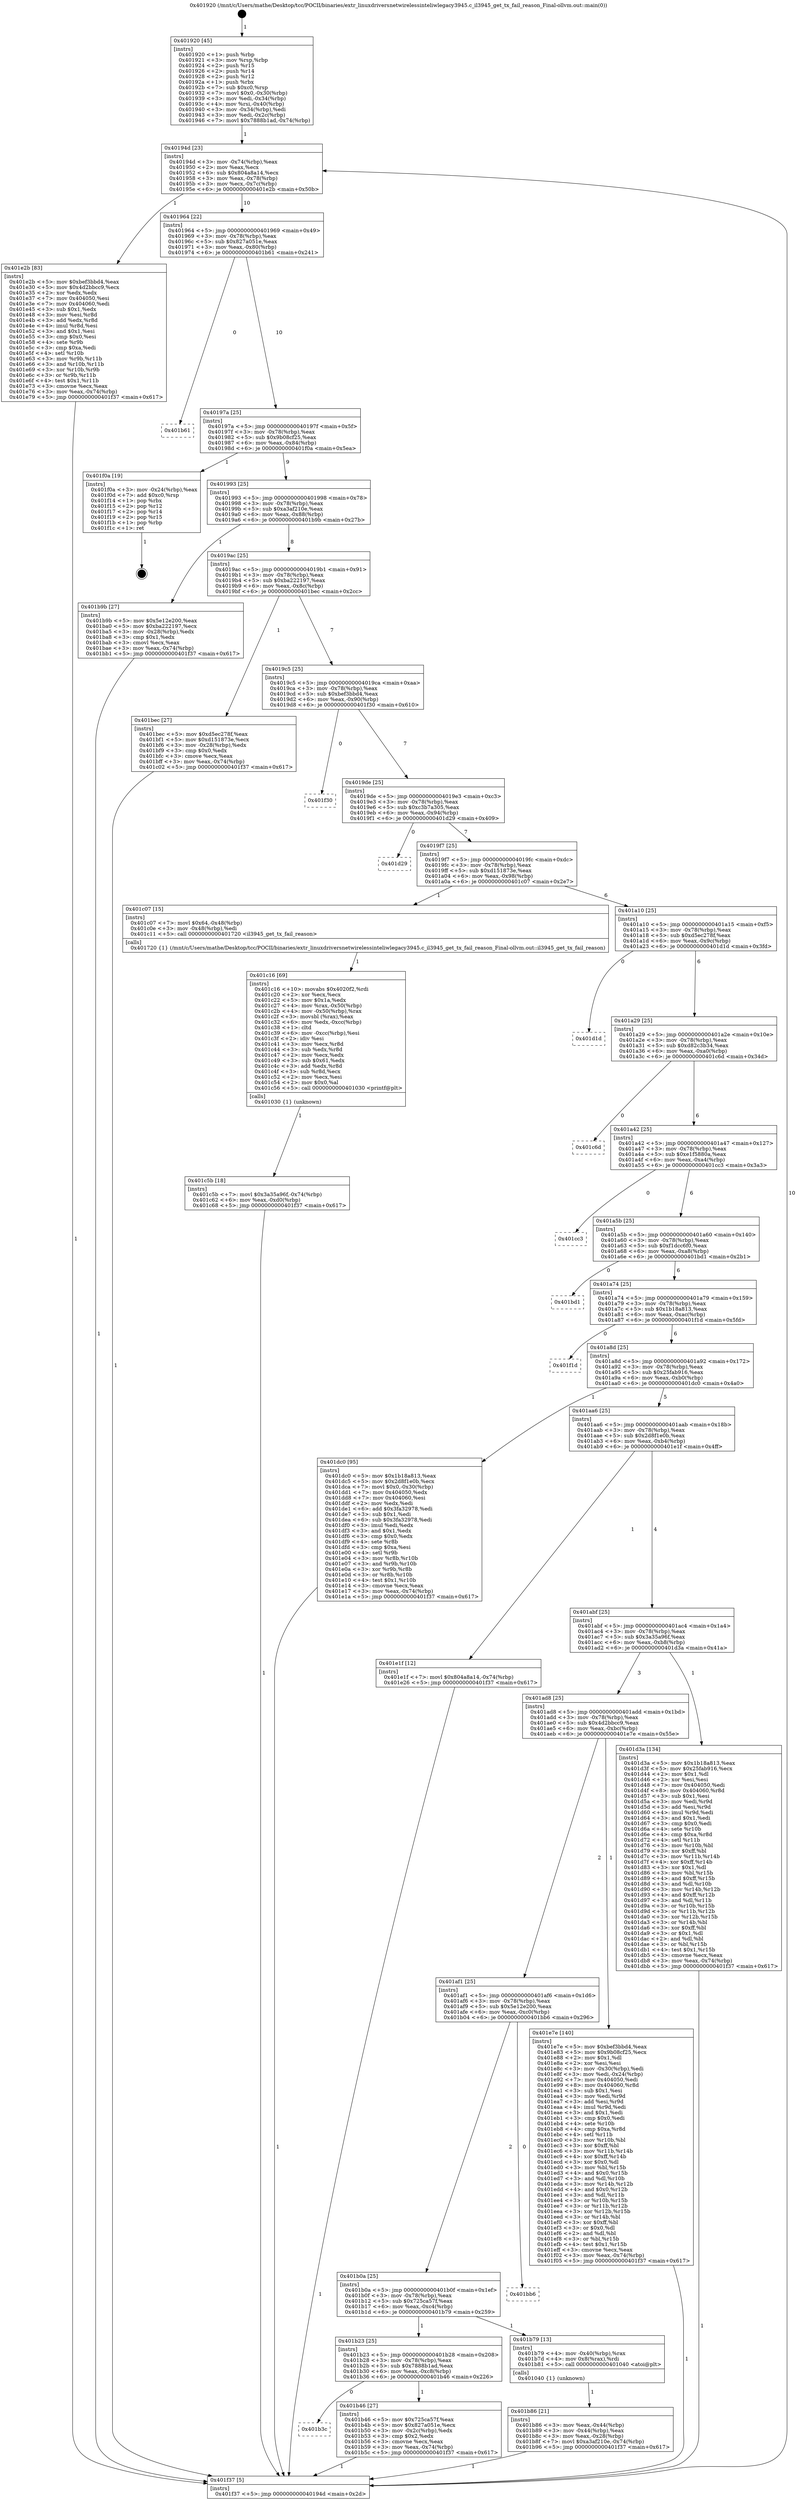 digraph "0x401920" {
  label = "0x401920 (/mnt/c/Users/mathe/Desktop/tcc/POCII/binaries/extr_linuxdriversnetwirelessinteliwlegacy3945.c_il3945_get_tx_fail_reason_Final-ollvm.out::main(0))"
  labelloc = "t"
  node[shape=record]

  Entry [label="",width=0.3,height=0.3,shape=circle,fillcolor=black,style=filled]
  "0x40194d" [label="{
     0x40194d [23]\l
     | [instrs]\l
     &nbsp;&nbsp;0x40194d \<+3\>: mov -0x74(%rbp),%eax\l
     &nbsp;&nbsp;0x401950 \<+2\>: mov %eax,%ecx\l
     &nbsp;&nbsp;0x401952 \<+6\>: sub $0x804a8a14,%ecx\l
     &nbsp;&nbsp;0x401958 \<+3\>: mov %eax,-0x78(%rbp)\l
     &nbsp;&nbsp;0x40195b \<+3\>: mov %ecx,-0x7c(%rbp)\l
     &nbsp;&nbsp;0x40195e \<+6\>: je 0000000000401e2b \<main+0x50b\>\l
  }"]
  "0x401e2b" [label="{
     0x401e2b [83]\l
     | [instrs]\l
     &nbsp;&nbsp;0x401e2b \<+5\>: mov $0xbef3bbd4,%eax\l
     &nbsp;&nbsp;0x401e30 \<+5\>: mov $0x4d2bbcc9,%ecx\l
     &nbsp;&nbsp;0x401e35 \<+2\>: xor %edx,%edx\l
     &nbsp;&nbsp;0x401e37 \<+7\>: mov 0x404050,%esi\l
     &nbsp;&nbsp;0x401e3e \<+7\>: mov 0x404060,%edi\l
     &nbsp;&nbsp;0x401e45 \<+3\>: sub $0x1,%edx\l
     &nbsp;&nbsp;0x401e48 \<+3\>: mov %esi,%r8d\l
     &nbsp;&nbsp;0x401e4b \<+3\>: add %edx,%r8d\l
     &nbsp;&nbsp;0x401e4e \<+4\>: imul %r8d,%esi\l
     &nbsp;&nbsp;0x401e52 \<+3\>: and $0x1,%esi\l
     &nbsp;&nbsp;0x401e55 \<+3\>: cmp $0x0,%esi\l
     &nbsp;&nbsp;0x401e58 \<+4\>: sete %r9b\l
     &nbsp;&nbsp;0x401e5c \<+3\>: cmp $0xa,%edi\l
     &nbsp;&nbsp;0x401e5f \<+4\>: setl %r10b\l
     &nbsp;&nbsp;0x401e63 \<+3\>: mov %r9b,%r11b\l
     &nbsp;&nbsp;0x401e66 \<+3\>: and %r10b,%r11b\l
     &nbsp;&nbsp;0x401e69 \<+3\>: xor %r10b,%r9b\l
     &nbsp;&nbsp;0x401e6c \<+3\>: or %r9b,%r11b\l
     &nbsp;&nbsp;0x401e6f \<+4\>: test $0x1,%r11b\l
     &nbsp;&nbsp;0x401e73 \<+3\>: cmovne %ecx,%eax\l
     &nbsp;&nbsp;0x401e76 \<+3\>: mov %eax,-0x74(%rbp)\l
     &nbsp;&nbsp;0x401e79 \<+5\>: jmp 0000000000401f37 \<main+0x617\>\l
  }"]
  "0x401964" [label="{
     0x401964 [22]\l
     | [instrs]\l
     &nbsp;&nbsp;0x401964 \<+5\>: jmp 0000000000401969 \<main+0x49\>\l
     &nbsp;&nbsp;0x401969 \<+3\>: mov -0x78(%rbp),%eax\l
     &nbsp;&nbsp;0x40196c \<+5\>: sub $0x827a051e,%eax\l
     &nbsp;&nbsp;0x401971 \<+3\>: mov %eax,-0x80(%rbp)\l
     &nbsp;&nbsp;0x401974 \<+6\>: je 0000000000401b61 \<main+0x241\>\l
  }"]
  Exit [label="",width=0.3,height=0.3,shape=circle,fillcolor=black,style=filled,peripheries=2]
  "0x401b61" [label="{
     0x401b61\l
  }", style=dashed]
  "0x40197a" [label="{
     0x40197a [25]\l
     | [instrs]\l
     &nbsp;&nbsp;0x40197a \<+5\>: jmp 000000000040197f \<main+0x5f\>\l
     &nbsp;&nbsp;0x40197f \<+3\>: mov -0x78(%rbp),%eax\l
     &nbsp;&nbsp;0x401982 \<+5\>: sub $0x9b08cf25,%eax\l
     &nbsp;&nbsp;0x401987 \<+6\>: mov %eax,-0x84(%rbp)\l
     &nbsp;&nbsp;0x40198d \<+6\>: je 0000000000401f0a \<main+0x5ea\>\l
  }"]
  "0x401c5b" [label="{
     0x401c5b [18]\l
     | [instrs]\l
     &nbsp;&nbsp;0x401c5b \<+7\>: movl $0x3a35a96f,-0x74(%rbp)\l
     &nbsp;&nbsp;0x401c62 \<+6\>: mov %eax,-0xd0(%rbp)\l
     &nbsp;&nbsp;0x401c68 \<+5\>: jmp 0000000000401f37 \<main+0x617\>\l
  }"]
  "0x401f0a" [label="{
     0x401f0a [19]\l
     | [instrs]\l
     &nbsp;&nbsp;0x401f0a \<+3\>: mov -0x24(%rbp),%eax\l
     &nbsp;&nbsp;0x401f0d \<+7\>: add $0xc0,%rsp\l
     &nbsp;&nbsp;0x401f14 \<+1\>: pop %rbx\l
     &nbsp;&nbsp;0x401f15 \<+2\>: pop %r12\l
     &nbsp;&nbsp;0x401f17 \<+2\>: pop %r14\l
     &nbsp;&nbsp;0x401f19 \<+2\>: pop %r15\l
     &nbsp;&nbsp;0x401f1b \<+1\>: pop %rbp\l
     &nbsp;&nbsp;0x401f1c \<+1\>: ret\l
  }"]
  "0x401993" [label="{
     0x401993 [25]\l
     | [instrs]\l
     &nbsp;&nbsp;0x401993 \<+5\>: jmp 0000000000401998 \<main+0x78\>\l
     &nbsp;&nbsp;0x401998 \<+3\>: mov -0x78(%rbp),%eax\l
     &nbsp;&nbsp;0x40199b \<+5\>: sub $0xa3af210e,%eax\l
     &nbsp;&nbsp;0x4019a0 \<+6\>: mov %eax,-0x88(%rbp)\l
     &nbsp;&nbsp;0x4019a6 \<+6\>: je 0000000000401b9b \<main+0x27b\>\l
  }"]
  "0x401c16" [label="{
     0x401c16 [69]\l
     | [instrs]\l
     &nbsp;&nbsp;0x401c16 \<+10\>: movabs $0x4020f2,%rdi\l
     &nbsp;&nbsp;0x401c20 \<+2\>: xor %ecx,%ecx\l
     &nbsp;&nbsp;0x401c22 \<+5\>: mov $0x1a,%edx\l
     &nbsp;&nbsp;0x401c27 \<+4\>: mov %rax,-0x50(%rbp)\l
     &nbsp;&nbsp;0x401c2b \<+4\>: mov -0x50(%rbp),%rax\l
     &nbsp;&nbsp;0x401c2f \<+3\>: movsbl (%rax),%eax\l
     &nbsp;&nbsp;0x401c32 \<+6\>: mov %edx,-0xcc(%rbp)\l
     &nbsp;&nbsp;0x401c38 \<+1\>: cltd\l
     &nbsp;&nbsp;0x401c39 \<+6\>: mov -0xcc(%rbp),%esi\l
     &nbsp;&nbsp;0x401c3f \<+2\>: idiv %esi\l
     &nbsp;&nbsp;0x401c41 \<+3\>: mov %ecx,%r8d\l
     &nbsp;&nbsp;0x401c44 \<+3\>: sub %edx,%r8d\l
     &nbsp;&nbsp;0x401c47 \<+2\>: mov %ecx,%edx\l
     &nbsp;&nbsp;0x401c49 \<+3\>: sub $0x61,%edx\l
     &nbsp;&nbsp;0x401c4c \<+3\>: add %edx,%r8d\l
     &nbsp;&nbsp;0x401c4f \<+3\>: sub %r8d,%ecx\l
     &nbsp;&nbsp;0x401c52 \<+2\>: mov %ecx,%esi\l
     &nbsp;&nbsp;0x401c54 \<+2\>: mov $0x0,%al\l
     &nbsp;&nbsp;0x401c56 \<+5\>: call 0000000000401030 \<printf@plt\>\l
     | [calls]\l
     &nbsp;&nbsp;0x401030 \{1\} (unknown)\l
  }"]
  "0x401b9b" [label="{
     0x401b9b [27]\l
     | [instrs]\l
     &nbsp;&nbsp;0x401b9b \<+5\>: mov $0x5e12e200,%eax\l
     &nbsp;&nbsp;0x401ba0 \<+5\>: mov $0xba222197,%ecx\l
     &nbsp;&nbsp;0x401ba5 \<+3\>: mov -0x28(%rbp),%edx\l
     &nbsp;&nbsp;0x401ba8 \<+3\>: cmp $0x1,%edx\l
     &nbsp;&nbsp;0x401bab \<+3\>: cmovl %ecx,%eax\l
     &nbsp;&nbsp;0x401bae \<+3\>: mov %eax,-0x74(%rbp)\l
     &nbsp;&nbsp;0x401bb1 \<+5\>: jmp 0000000000401f37 \<main+0x617\>\l
  }"]
  "0x4019ac" [label="{
     0x4019ac [25]\l
     | [instrs]\l
     &nbsp;&nbsp;0x4019ac \<+5\>: jmp 00000000004019b1 \<main+0x91\>\l
     &nbsp;&nbsp;0x4019b1 \<+3\>: mov -0x78(%rbp),%eax\l
     &nbsp;&nbsp;0x4019b4 \<+5\>: sub $0xba222197,%eax\l
     &nbsp;&nbsp;0x4019b9 \<+6\>: mov %eax,-0x8c(%rbp)\l
     &nbsp;&nbsp;0x4019bf \<+6\>: je 0000000000401bec \<main+0x2cc\>\l
  }"]
  "0x401b86" [label="{
     0x401b86 [21]\l
     | [instrs]\l
     &nbsp;&nbsp;0x401b86 \<+3\>: mov %eax,-0x44(%rbp)\l
     &nbsp;&nbsp;0x401b89 \<+3\>: mov -0x44(%rbp),%eax\l
     &nbsp;&nbsp;0x401b8c \<+3\>: mov %eax,-0x28(%rbp)\l
     &nbsp;&nbsp;0x401b8f \<+7\>: movl $0xa3af210e,-0x74(%rbp)\l
     &nbsp;&nbsp;0x401b96 \<+5\>: jmp 0000000000401f37 \<main+0x617\>\l
  }"]
  "0x401bec" [label="{
     0x401bec [27]\l
     | [instrs]\l
     &nbsp;&nbsp;0x401bec \<+5\>: mov $0xd5ec278f,%eax\l
     &nbsp;&nbsp;0x401bf1 \<+5\>: mov $0xd151873e,%ecx\l
     &nbsp;&nbsp;0x401bf6 \<+3\>: mov -0x28(%rbp),%edx\l
     &nbsp;&nbsp;0x401bf9 \<+3\>: cmp $0x0,%edx\l
     &nbsp;&nbsp;0x401bfc \<+3\>: cmove %ecx,%eax\l
     &nbsp;&nbsp;0x401bff \<+3\>: mov %eax,-0x74(%rbp)\l
     &nbsp;&nbsp;0x401c02 \<+5\>: jmp 0000000000401f37 \<main+0x617\>\l
  }"]
  "0x4019c5" [label="{
     0x4019c5 [25]\l
     | [instrs]\l
     &nbsp;&nbsp;0x4019c5 \<+5\>: jmp 00000000004019ca \<main+0xaa\>\l
     &nbsp;&nbsp;0x4019ca \<+3\>: mov -0x78(%rbp),%eax\l
     &nbsp;&nbsp;0x4019cd \<+5\>: sub $0xbef3bbd4,%eax\l
     &nbsp;&nbsp;0x4019d2 \<+6\>: mov %eax,-0x90(%rbp)\l
     &nbsp;&nbsp;0x4019d8 \<+6\>: je 0000000000401f30 \<main+0x610\>\l
  }"]
  "0x401920" [label="{
     0x401920 [45]\l
     | [instrs]\l
     &nbsp;&nbsp;0x401920 \<+1\>: push %rbp\l
     &nbsp;&nbsp;0x401921 \<+3\>: mov %rsp,%rbp\l
     &nbsp;&nbsp;0x401924 \<+2\>: push %r15\l
     &nbsp;&nbsp;0x401926 \<+2\>: push %r14\l
     &nbsp;&nbsp;0x401928 \<+2\>: push %r12\l
     &nbsp;&nbsp;0x40192a \<+1\>: push %rbx\l
     &nbsp;&nbsp;0x40192b \<+7\>: sub $0xc0,%rsp\l
     &nbsp;&nbsp;0x401932 \<+7\>: movl $0x0,-0x30(%rbp)\l
     &nbsp;&nbsp;0x401939 \<+3\>: mov %edi,-0x34(%rbp)\l
     &nbsp;&nbsp;0x40193c \<+4\>: mov %rsi,-0x40(%rbp)\l
     &nbsp;&nbsp;0x401940 \<+3\>: mov -0x34(%rbp),%edi\l
     &nbsp;&nbsp;0x401943 \<+3\>: mov %edi,-0x2c(%rbp)\l
     &nbsp;&nbsp;0x401946 \<+7\>: movl $0x7888b1ad,-0x74(%rbp)\l
  }"]
  "0x401f30" [label="{
     0x401f30\l
  }", style=dashed]
  "0x4019de" [label="{
     0x4019de [25]\l
     | [instrs]\l
     &nbsp;&nbsp;0x4019de \<+5\>: jmp 00000000004019e3 \<main+0xc3\>\l
     &nbsp;&nbsp;0x4019e3 \<+3\>: mov -0x78(%rbp),%eax\l
     &nbsp;&nbsp;0x4019e6 \<+5\>: sub $0xc3b7a305,%eax\l
     &nbsp;&nbsp;0x4019eb \<+6\>: mov %eax,-0x94(%rbp)\l
     &nbsp;&nbsp;0x4019f1 \<+6\>: je 0000000000401d29 \<main+0x409\>\l
  }"]
  "0x401f37" [label="{
     0x401f37 [5]\l
     | [instrs]\l
     &nbsp;&nbsp;0x401f37 \<+5\>: jmp 000000000040194d \<main+0x2d\>\l
  }"]
  "0x401d29" [label="{
     0x401d29\l
  }", style=dashed]
  "0x4019f7" [label="{
     0x4019f7 [25]\l
     | [instrs]\l
     &nbsp;&nbsp;0x4019f7 \<+5\>: jmp 00000000004019fc \<main+0xdc\>\l
     &nbsp;&nbsp;0x4019fc \<+3\>: mov -0x78(%rbp),%eax\l
     &nbsp;&nbsp;0x4019ff \<+5\>: sub $0xd151873e,%eax\l
     &nbsp;&nbsp;0x401a04 \<+6\>: mov %eax,-0x98(%rbp)\l
     &nbsp;&nbsp;0x401a0a \<+6\>: je 0000000000401c07 \<main+0x2e7\>\l
  }"]
  "0x401b3c" [label="{
     0x401b3c\l
  }", style=dashed]
  "0x401c07" [label="{
     0x401c07 [15]\l
     | [instrs]\l
     &nbsp;&nbsp;0x401c07 \<+7\>: movl $0x64,-0x48(%rbp)\l
     &nbsp;&nbsp;0x401c0e \<+3\>: mov -0x48(%rbp),%edi\l
     &nbsp;&nbsp;0x401c11 \<+5\>: call 0000000000401720 \<il3945_get_tx_fail_reason\>\l
     | [calls]\l
     &nbsp;&nbsp;0x401720 \{1\} (/mnt/c/Users/mathe/Desktop/tcc/POCII/binaries/extr_linuxdriversnetwirelessinteliwlegacy3945.c_il3945_get_tx_fail_reason_Final-ollvm.out::il3945_get_tx_fail_reason)\l
  }"]
  "0x401a10" [label="{
     0x401a10 [25]\l
     | [instrs]\l
     &nbsp;&nbsp;0x401a10 \<+5\>: jmp 0000000000401a15 \<main+0xf5\>\l
     &nbsp;&nbsp;0x401a15 \<+3\>: mov -0x78(%rbp),%eax\l
     &nbsp;&nbsp;0x401a18 \<+5\>: sub $0xd5ec278f,%eax\l
     &nbsp;&nbsp;0x401a1d \<+6\>: mov %eax,-0x9c(%rbp)\l
     &nbsp;&nbsp;0x401a23 \<+6\>: je 0000000000401d1d \<main+0x3fd\>\l
  }"]
  "0x401b46" [label="{
     0x401b46 [27]\l
     | [instrs]\l
     &nbsp;&nbsp;0x401b46 \<+5\>: mov $0x725ca57f,%eax\l
     &nbsp;&nbsp;0x401b4b \<+5\>: mov $0x827a051e,%ecx\l
     &nbsp;&nbsp;0x401b50 \<+3\>: mov -0x2c(%rbp),%edx\l
     &nbsp;&nbsp;0x401b53 \<+3\>: cmp $0x2,%edx\l
     &nbsp;&nbsp;0x401b56 \<+3\>: cmovne %ecx,%eax\l
     &nbsp;&nbsp;0x401b59 \<+3\>: mov %eax,-0x74(%rbp)\l
     &nbsp;&nbsp;0x401b5c \<+5\>: jmp 0000000000401f37 \<main+0x617\>\l
  }"]
  "0x401d1d" [label="{
     0x401d1d\l
  }", style=dashed]
  "0x401a29" [label="{
     0x401a29 [25]\l
     | [instrs]\l
     &nbsp;&nbsp;0x401a29 \<+5\>: jmp 0000000000401a2e \<main+0x10e\>\l
     &nbsp;&nbsp;0x401a2e \<+3\>: mov -0x78(%rbp),%eax\l
     &nbsp;&nbsp;0x401a31 \<+5\>: sub $0xd82c3b34,%eax\l
     &nbsp;&nbsp;0x401a36 \<+6\>: mov %eax,-0xa0(%rbp)\l
     &nbsp;&nbsp;0x401a3c \<+6\>: je 0000000000401c6d \<main+0x34d\>\l
  }"]
  "0x401b23" [label="{
     0x401b23 [25]\l
     | [instrs]\l
     &nbsp;&nbsp;0x401b23 \<+5\>: jmp 0000000000401b28 \<main+0x208\>\l
     &nbsp;&nbsp;0x401b28 \<+3\>: mov -0x78(%rbp),%eax\l
     &nbsp;&nbsp;0x401b2b \<+5\>: sub $0x7888b1ad,%eax\l
     &nbsp;&nbsp;0x401b30 \<+6\>: mov %eax,-0xc8(%rbp)\l
     &nbsp;&nbsp;0x401b36 \<+6\>: je 0000000000401b46 \<main+0x226\>\l
  }"]
  "0x401c6d" [label="{
     0x401c6d\l
  }", style=dashed]
  "0x401a42" [label="{
     0x401a42 [25]\l
     | [instrs]\l
     &nbsp;&nbsp;0x401a42 \<+5\>: jmp 0000000000401a47 \<main+0x127\>\l
     &nbsp;&nbsp;0x401a47 \<+3\>: mov -0x78(%rbp),%eax\l
     &nbsp;&nbsp;0x401a4a \<+5\>: sub $0xe1f5880a,%eax\l
     &nbsp;&nbsp;0x401a4f \<+6\>: mov %eax,-0xa4(%rbp)\l
     &nbsp;&nbsp;0x401a55 \<+6\>: je 0000000000401cc3 \<main+0x3a3\>\l
  }"]
  "0x401b79" [label="{
     0x401b79 [13]\l
     | [instrs]\l
     &nbsp;&nbsp;0x401b79 \<+4\>: mov -0x40(%rbp),%rax\l
     &nbsp;&nbsp;0x401b7d \<+4\>: mov 0x8(%rax),%rdi\l
     &nbsp;&nbsp;0x401b81 \<+5\>: call 0000000000401040 \<atoi@plt\>\l
     | [calls]\l
     &nbsp;&nbsp;0x401040 \{1\} (unknown)\l
  }"]
  "0x401cc3" [label="{
     0x401cc3\l
  }", style=dashed]
  "0x401a5b" [label="{
     0x401a5b [25]\l
     | [instrs]\l
     &nbsp;&nbsp;0x401a5b \<+5\>: jmp 0000000000401a60 \<main+0x140\>\l
     &nbsp;&nbsp;0x401a60 \<+3\>: mov -0x78(%rbp),%eax\l
     &nbsp;&nbsp;0x401a63 \<+5\>: sub $0xf1dcc6f0,%eax\l
     &nbsp;&nbsp;0x401a68 \<+6\>: mov %eax,-0xa8(%rbp)\l
     &nbsp;&nbsp;0x401a6e \<+6\>: je 0000000000401bd1 \<main+0x2b1\>\l
  }"]
  "0x401b0a" [label="{
     0x401b0a [25]\l
     | [instrs]\l
     &nbsp;&nbsp;0x401b0a \<+5\>: jmp 0000000000401b0f \<main+0x1ef\>\l
     &nbsp;&nbsp;0x401b0f \<+3\>: mov -0x78(%rbp),%eax\l
     &nbsp;&nbsp;0x401b12 \<+5\>: sub $0x725ca57f,%eax\l
     &nbsp;&nbsp;0x401b17 \<+6\>: mov %eax,-0xc4(%rbp)\l
     &nbsp;&nbsp;0x401b1d \<+6\>: je 0000000000401b79 \<main+0x259\>\l
  }"]
  "0x401bd1" [label="{
     0x401bd1\l
  }", style=dashed]
  "0x401a74" [label="{
     0x401a74 [25]\l
     | [instrs]\l
     &nbsp;&nbsp;0x401a74 \<+5\>: jmp 0000000000401a79 \<main+0x159\>\l
     &nbsp;&nbsp;0x401a79 \<+3\>: mov -0x78(%rbp),%eax\l
     &nbsp;&nbsp;0x401a7c \<+5\>: sub $0x1b18a813,%eax\l
     &nbsp;&nbsp;0x401a81 \<+6\>: mov %eax,-0xac(%rbp)\l
     &nbsp;&nbsp;0x401a87 \<+6\>: je 0000000000401f1d \<main+0x5fd\>\l
  }"]
  "0x401bb6" [label="{
     0x401bb6\l
  }", style=dashed]
  "0x401f1d" [label="{
     0x401f1d\l
  }", style=dashed]
  "0x401a8d" [label="{
     0x401a8d [25]\l
     | [instrs]\l
     &nbsp;&nbsp;0x401a8d \<+5\>: jmp 0000000000401a92 \<main+0x172\>\l
     &nbsp;&nbsp;0x401a92 \<+3\>: mov -0x78(%rbp),%eax\l
     &nbsp;&nbsp;0x401a95 \<+5\>: sub $0x25fab916,%eax\l
     &nbsp;&nbsp;0x401a9a \<+6\>: mov %eax,-0xb0(%rbp)\l
     &nbsp;&nbsp;0x401aa0 \<+6\>: je 0000000000401dc0 \<main+0x4a0\>\l
  }"]
  "0x401af1" [label="{
     0x401af1 [25]\l
     | [instrs]\l
     &nbsp;&nbsp;0x401af1 \<+5\>: jmp 0000000000401af6 \<main+0x1d6\>\l
     &nbsp;&nbsp;0x401af6 \<+3\>: mov -0x78(%rbp),%eax\l
     &nbsp;&nbsp;0x401af9 \<+5\>: sub $0x5e12e200,%eax\l
     &nbsp;&nbsp;0x401afe \<+6\>: mov %eax,-0xc0(%rbp)\l
     &nbsp;&nbsp;0x401b04 \<+6\>: je 0000000000401bb6 \<main+0x296\>\l
  }"]
  "0x401dc0" [label="{
     0x401dc0 [95]\l
     | [instrs]\l
     &nbsp;&nbsp;0x401dc0 \<+5\>: mov $0x1b18a813,%eax\l
     &nbsp;&nbsp;0x401dc5 \<+5\>: mov $0x2d8f1e0b,%ecx\l
     &nbsp;&nbsp;0x401dca \<+7\>: movl $0x0,-0x30(%rbp)\l
     &nbsp;&nbsp;0x401dd1 \<+7\>: mov 0x404050,%edx\l
     &nbsp;&nbsp;0x401dd8 \<+7\>: mov 0x404060,%esi\l
     &nbsp;&nbsp;0x401ddf \<+2\>: mov %edx,%edi\l
     &nbsp;&nbsp;0x401de1 \<+6\>: add $0x3fa32978,%edi\l
     &nbsp;&nbsp;0x401de7 \<+3\>: sub $0x1,%edi\l
     &nbsp;&nbsp;0x401dea \<+6\>: sub $0x3fa32978,%edi\l
     &nbsp;&nbsp;0x401df0 \<+3\>: imul %edi,%edx\l
     &nbsp;&nbsp;0x401df3 \<+3\>: and $0x1,%edx\l
     &nbsp;&nbsp;0x401df6 \<+3\>: cmp $0x0,%edx\l
     &nbsp;&nbsp;0x401df9 \<+4\>: sete %r8b\l
     &nbsp;&nbsp;0x401dfd \<+3\>: cmp $0xa,%esi\l
     &nbsp;&nbsp;0x401e00 \<+4\>: setl %r9b\l
     &nbsp;&nbsp;0x401e04 \<+3\>: mov %r8b,%r10b\l
     &nbsp;&nbsp;0x401e07 \<+3\>: and %r9b,%r10b\l
     &nbsp;&nbsp;0x401e0a \<+3\>: xor %r9b,%r8b\l
     &nbsp;&nbsp;0x401e0d \<+3\>: or %r8b,%r10b\l
     &nbsp;&nbsp;0x401e10 \<+4\>: test $0x1,%r10b\l
     &nbsp;&nbsp;0x401e14 \<+3\>: cmovne %ecx,%eax\l
     &nbsp;&nbsp;0x401e17 \<+3\>: mov %eax,-0x74(%rbp)\l
     &nbsp;&nbsp;0x401e1a \<+5\>: jmp 0000000000401f37 \<main+0x617\>\l
  }"]
  "0x401aa6" [label="{
     0x401aa6 [25]\l
     | [instrs]\l
     &nbsp;&nbsp;0x401aa6 \<+5\>: jmp 0000000000401aab \<main+0x18b\>\l
     &nbsp;&nbsp;0x401aab \<+3\>: mov -0x78(%rbp),%eax\l
     &nbsp;&nbsp;0x401aae \<+5\>: sub $0x2d8f1e0b,%eax\l
     &nbsp;&nbsp;0x401ab3 \<+6\>: mov %eax,-0xb4(%rbp)\l
     &nbsp;&nbsp;0x401ab9 \<+6\>: je 0000000000401e1f \<main+0x4ff\>\l
  }"]
  "0x401e7e" [label="{
     0x401e7e [140]\l
     | [instrs]\l
     &nbsp;&nbsp;0x401e7e \<+5\>: mov $0xbef3bbd4,%eax\l
     &nbsp;&nbsp;0x401e83 \<+5\>: mov $0x9b08cf25,%ecx\l
     &nbsp;&nbsp;0x401e88 \<+2\>: mov $0x1,%dl\l
     &nbsp;&nbsp;0x401e8a \<+2\>: xor %esi,%esi\l
     &nbsp;&nbsp;0x401e8c \<+3\>: mov -0x30(%rbp),%edi\l
     &nbsp;&nbsp;0x401e8f \<+3\>: mov %edi,-0x24(%rbp)\l
     &nbsp;&nbsp;0x401e92 \<+7\>: mov 0x404050,%edi\l
     &nbsp;&nbsp;0x401e99 \<+8\>: mov 0x404060,%r8d\l
     &nbsp;&nbsp;0x401ea1 \<+3\>: sub $0x1,%esi\l
     &nbsp;&nbsp;0x401ea4 \<+3\>: mov %edi,%r9d\l
     &nbsp;&nbsp;0x401ea7 \<+3\>: add %esi,%r9d\l
     &nbsp;&nbsp;0x401eaa \<+4\>: imul %r9d,%edi\l
     &nbsp;&nbsp;0x401eae \<+3\>: and $0x1,%edi\l
     &nbsp;&nbsp;0x401eb1 \<+3\>: cmp $0x0,%edi\l
     &nbsp;&nbsp;0x401eb4 \<+4\>: sete %r10b\l
     &nbsp;&nbsp;0x401eb8 \<+4\>: cmp $0xa,%r8d\l
     &nbsp;&nbsp;0x401ebc \<+4\>: setl %r11b\l
     &nbsp;&nbsp;0x401ec0 \<+3\>: mov %r10b,%bl\l
     &nbsp;&nbsp;0x401ec3 \<+3\>: xor $0xff,%bl\l
     &nbsp;&nbsp;0x401ec6 \<+3\>: mov %r11b,%r14b\l
     &nbsp;&nbsp;0x401ec9 \<+4\>: xor $0xff,%r14b\l
     &nbsp;&nbsp;0x401ecd \<+3\>: xor $0x0,%dl\l
     &nbsp;&nbsp;0x401ed0 \<+3\>: mov %bl,%r15b\l
     &nbsp;&nbsp;0x401ed3 \<+4\>: and $0x0,%r15b\l
     &nbsp;&nbsp;0x401ed7 \<+3\>: and %dl,%r10b\l
     &nbsp;&nbsp;0x401eda \<+3\>: mov %r14b,%r12b\l
     &nbsp;&nbsp;0x401edd \<+4\>: and $0x0,%r12b\l
     &nbsp;&nbsp;0x401ee1 \<+3\>: and %dl,%r11b\l
     &nbsp;&nbsp;0x401ee4 \<+3\>: or %r10b,%r15b\l
     &nbsp;&nbsp;0x401ee7 \<+3\>: or %r11b,%r12b\l
     &nbsp;&nbsp;0x401eea \<+3\>: xor %r12b,%r15b\l
     &nbsp;&nbsp;0x401eed \<+3\>: or %r14b,%bl\l
     &nbsp;&nbsp;0x401ef0 \<+3\>: xor $0xff,%bl\l
     &nbsp;&nbsp;0x401ef3 \<+3\>: or $0x0,%dl\l
     &nbsp;&nbsp;0x401ef6 \<+2\>: and %dl,%bl\l
     &nbsp;&nbsp;0x401ef8 \<+3\>: or %bl,%r15b\l
     &nbsp;&nbsp;0x401efb \<+4\>: test $0x1,%r15b\l
     &nbsp;&nbsp;0x401eff \<+3\>: cmovne %ecx,%eax\l
     &nbsp;&nbsp;0x401f02 \<+3\>: mov %eax,-0x74(%rbp)\l
     &nbsp;&nbsp;0x401f05 \<+5\>: jmp 0000000000401f37 \<main+0x617\>\l
  }"]
  "0x401e1f" [label="{
     0x401e1f [12]\l
     | [instrs]\l
     &nbsp;&nbsp;0x401e1f \<+7\>: movl $0x804a8a14,-0x74(%rbp)\l
     &nbsp;&nbsp;0x401e26 \<+5\>: jmp 0000000000401f37 \<main+0x617\>\l
  }"]
  "0x401abf" [label="{
     0x401abf [25]\l
     | [instrs]\l
     &nbsp;&nbsp;0x401abf \<+5\>: jmp 0000000000401ac4 \<main+0x1a4\>\l
     &nbsp;&nbsp;0x401ac4 \<+3\>: mov -0x78(%rbp),%eax\l
     &nbsp;&nbsp;0x401ac7 \<+5\>: sub $0x3a35a96f,%eax\l
     &nbsp;&nbsp;0x401acc \<+6\>: mov %eax,-0xb8(%rbp)\l
     &nbsp;&nbsp;0x401ad2 \<+6\>: je 0000000000401d3a \<main+0x41a\>\l
  }"]
  "0x401ad8" [label="{
     0x401ad8 [25]\l
     | [instrs]\l
     &nbsp;&nbsp;0x401ad8 \<+5\>: jmp 0000000000401add \<main+0x1bd\>\l
     &nbsp;&nbsp;0x401add \<+3\>: mov -0x78(%rbp),%eax\l
     &nbsp;&nbsp;0x401ae0 \<+5\>: sub $0x4d2bbcc9,%eax\l
     &nbsp;&nbsp;0x401ae5 \<+6\>: mov %eax,-0xbc(%rbp)\l
     &nbsp;&nbsp;0x401aeb \<+6\>: je 0000000000401e7e \<main+0x55e\>\l
  }"]
  "0x401d3a" [label="{
     0x401d3a [134]\l
     | [instrs]\l
     &nbsp;&nbsp;0x401d3a \<+5\>: mov $0x1b18a813,%eax\l
     &nbsp;&nbsp;0x401d3f \<+5\>: mov $0x25fab916,%ecx\l
     &nbsp;&nbsp;0x401d44 \<+2\>: mov $0x1,%dl\l
     &nbsp;&nbsp;0x401d46 \<+2\>: xor %esi,%esi\l
     &nbsp;&nbsp;0x401d48 \<+7\>: mov 0x404050,%edi\l
     &nbsp;&nbsp;0x401d4f \<+8\>: mov 0x404060,%r8d\l
     &nbsp;&nbsp;0x401d57 \<+3\>: sub $0x1,%esi\l
     &nbsp;&nbsp;0x401d5a \<+3\>: mov %edi,%r9d\l
     &nbsp;&nbsp;0x401d5d \<+3\>: add %esi,%r9d\l
     &nbsp;&nbsp;0x401d60 \<+4\>: imul %r9d,%edi\l
     &nbsp;&nbsp;0x401d64 \<+3\>: and $0x1,%edi\l
     &nbsp;&nbsp;0x401d67 \<+3\>: cmp $0x0,%edi\l
     &nbsp;&nbsp;0x401d6a \<+4\>: sete %r10b\l
     &nbsp;&nbsp;0x401d6e \<+4\>: cmp $0xa,%r8d\l
     &nbsp;&nbsp;0x401d72 \<+4\>: setl %r11b\l
     &nbsp;&nbsp;0x401d76 \<+3\>: mov %r10b,%bl\l
     &nbsp;&nbsp;0x401d79 \<+3\>: xor $0xff,%bl\l
     &nbsp;&nbsp;0x401d7c \<+3\>: mov %r11b,%r14b\l
     &nbsp;&nbsp;0x401d7f \<+4\>: xor $0xff,%r14b\l
     &nbsp;&nbsp;0x401d83 \<+3\>: xor $0x1,%dl\l
     &nbsp;&nbsp;0x401d86 \<+3\>: mov %bl,%r15b\l
     &nbsp;&nbsp;0x401d89 \<+4\>: and $0xff,%r15b\l
     &nbsp;&nbsp;0x401d8d \<+3\>: and %dl,%r10b\l
     &nbsp;&nbsp;0x401d90 \<+3\>: mov %r14b,%r12b\l
     &nbsp;&nbsp;0x401d93 \<+4\>: and $0xff,%r12b\l
     &nbsp;&nbsp;0x401d97 \<+3\>: and %dl,%r11b\l
     &nbsp;&nbsp;0x401d9a \<+3\>: or %r10b,%r15b\l
     &nbsp;&nbsp;0x401d9d \<+3\>: or %r11b,%r12b\l
     &nbsp;&nbsp;0x401da0 \<+3\>: xor %r12b,%r15b\l
     &nbsp;&nbsp;0x401da3 \<+3\>: or %r14b,%bl\l
     &nbsp;&nbsp;0x401da6 \<+3\>: xor $0xff,%bl\l
     &nbsp;&nbsp;0x401da9 \<+3\>: or $0x1,%dl\l
     &nbsp;&nbsp;0x401dac \<+2\>: and %dl,%bl\l
     &nbsp;&nbsp;0x401dae \<+3\>: or %bl,%r15b\l
     &nbsp;&nbsp;0x401db1 \<+4\>: test $0x1,%r15b\l
     &nbsp;&nbsp;0x401db5 \<+3\>: cmovne %ecx,%eax\l
     &nbsp;&nbsp;0x401db8 \<+3\>: mov %eax,-0x74(%rbp)\l
     &nbsp;&nbsp;0x401dbb \<+5\>: jmp 0000000000401f37 \<main+0x617\>\l
  }"]
  Entry -> "0x401920" [label=" 1"]
  "0x40194d" -> "0x401e2b" [label=" 1"]
  "0x40194d" -> "0x401964" [label=" 10"]
  "0x401f0a" -> Exit [label=" 1"]
  "0x401964" -> "0x401b61" [label=" 0"]
  "0x401964" -> "0x40197a" [label=" 10"]
  "0x401e7e" -> "0x401f37" [label=" 1"]
  "0x40197a" -> "0x401f0a" [label=" 1"]
  "0x40197a" -> "0x401993" [label=" 9"]
  "0x401e2b" -> "0x401f37" [label=" 1"]
  "0x401993" -> "0x401b9b" [label=" 1"]
  "0x401993" -> "0x4019ac" [label=" 8"]
  "0x401e1f" -> "0x401f37" [label=" 1"]
  "0x4019ac" -> "0x401bec" [label=" 1"]
  "0x4019ac" -> "0x4019c5" [label=" 7"]
  "0x401dc0" -> "0x401f37" [label=" 1"]
  "0x4019c5" -> "0x401f30" [label=" 0"]
  "0x4019c5" -> "0x4019de" [label=" 7"]
  "0x401d3a" -> "0x401f37" [label=" 1"]
  "0x4019de" -> "0x401d29" [label=" 0"]
  "0x4019de" -> "0x4019f7" [label=" 7"]
  "0x401c5b" -> "0x401f37" [label=" 1"]
  "0x4019f7" -> "0x401c07" [label=" 1"]
  "0x4019f7" -> "0x401a10" [label=" 6"]
  "0x401c16" -> "0x401c5b" [label=" 1"]
  "0x401a10" -> "0x401d1d" [label=" 0"]
  "0x401a10" -> "0x401a29" [label=" 6"]
  "0x401c07" -> "0x401c16" [label=" 1"]
  "0x401a29" -> "0x401c6d" [label=" 0"]
  "0x401a29" -> "0x401a42" [label=" 6"]
  "0x401b9b" -> "0x401f37" [label=" 1"]
  "0x401a42" -> "0x401cc3" [label=" 0"]
  "0x401a42" -> "0x401a5b" [label=" 6"]
  "0x401b86" -> "0x401f37" [label=" 1"]
  "0x401a5b" -> "0x401bd1" [label=" 0"]
  "0x401a5b" -> "0x401a74" [label=" 6"]
  "0x401f37" -> "0x40194d" [label=" 10"]
  "0x401a74" -> "0x401f1d" [label=" 0"]
  "0x401a74" -> "0x401a8d" [label=" 6"]
  "0x401920" -> "0x40194d" [label=" 1"]
  "0x401a8d" -> "0x401dc0" [label=" 1"]
  "0x401a8d" -> "0x401aa6" [label=" 5"]
  "0x401b23" -> "0x401b3c" [label=" 0"]
  "0x401aa6" -> "0x401e1f" [label=" 1"]
  "0x401aa6" -> "0x401abf" [label=" 4"]
  "0x401b23" -> "0x401b46" [label=" 1"]
  "0x401abf" -> "0x401d3a" [label=" 1"]
  "0x401abf" -> "0x401ad8" [label=" 3"]
  "0x401bec" -> "0x401f37" [label=" 1"]
  "0x401ad8" -> "0x401e7e" [label=" 1"]
  "0x401ad8" -> "0x401af1" [label=" 2"]
  "0x401b46" -> "0x401f37" [label=" 1"]
  "0x401af1" -> "0x401bb6" [label=" 0"]
  "0x401af1" -> "0x401b0a" [label=" 2"]
  "0x401b79" -> "0x401b86" [label=" 1"]
  "0x401b0a" -> "0x401b79" [label=" 1"]
  "0x401b0a" -> "0x401b23" [label=" 1"]
}
